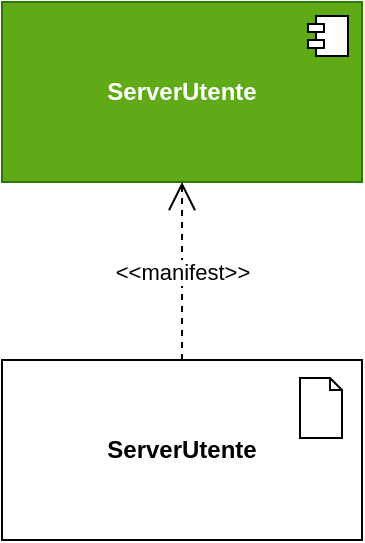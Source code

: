 <mxfile version="24.5.4" type="github">
  <diagram name="Page-1" id="bSAsCVvb1zE1cQpg0Sm6">
    <mxGraphModel dx="2422" dy="476" grid="0" gridSize="10" guides="1" tooltips="1" connect="1" arrows="1" fold="1" page="0" pageScale="1" pageWidth="850" pageHeight="1100" math="0" shadow="0">
      <root>
        <mxCell id="0" />
        <mxCell id="1" parent="0" />
        <mxCell id="1docVJ_t-b5_W6ylMiDt-1" value="&lt;b&gt;ServerUtente&lt;/b&gt;" style="html=1;dropTarget=0;whiteSpace=wrap;fillColor=#60a917;strokeColor=#2D7600;fontColor=#ffffff;" vertex="1" parent="1">
          <mxGeometry x="-196" y="47" width="180" height="90" as="geometry" />
        </mxCell>
        <mxCell id="1docVJ_t-b5_W6ylMiDt-2" value="" style="shape=module;jettyWidth=8;jettyHeight=4;" vertex="1" parent="1docVJ_t-b5_W6ylMiDt-1">
          <mxGeometry x="1" width="20" height="20" relative="1" as="geometry">
            <mxPoint x="-27" y="7" as="offset" />
          </mxGeometry>
        </mxCell>
        <mxCell id="1docVJ_t-b5_W6ylMiDt-3" value="&amp;lt;&amp;lt;manifest&amp;gt;&amp;gt;" style="endArrow=open;endSize=12;dashed=1;html=1;rounded=0;entryX=0.5;entryY=1;entryDx=0;entryDy=0;exitX=0.5;exitY=0;exitDx=0;exitDy=0;" edge="1" parent="1" source="1docVJ_t-b5_W6ylMiDt-5" target="1docVJ_t-b5_W6ylMiDt-1">
          <mxGeometry width="160" relative="1" as="geometry">
            <mxPoint x="-114" y="187" as="sourcePoint" />
            <mxPoint x="1" y="265" as="targetPoint" />
          </mxGeometry>
        </mxCell>
        <mxCell id="1docVJ_t-b5_W6ylMiDt-5" value="&lt;b&gt;ServerUtente&lt;/b&gt;" style="html=1;dropTarget=0;whiteSpace=wrap;" vertex="1" parent="1">
          <mxGeometry x="-196" y="226" width="180" height="90" as="geometry" />
        </mxCell>
        <mxCell id="1docVJ_t-b5_W6ylMiDt-7" value="" style="html=1;verticalLabelPosition=bottom;align=center;labelBackgroundColor=#ffffff;verticalAlign=top;strokeWidth=1;shadow=0;dashed=0;shape=mxgraph.ios7.icons.document;" vertex="1" parent="1">
          <mxGeometry x="-47" y="235" width="21" height="30" as="geometry" />
        </mxCell>
      </root>
    </mxGraphModel>
  </diagram>
</mxfile>
